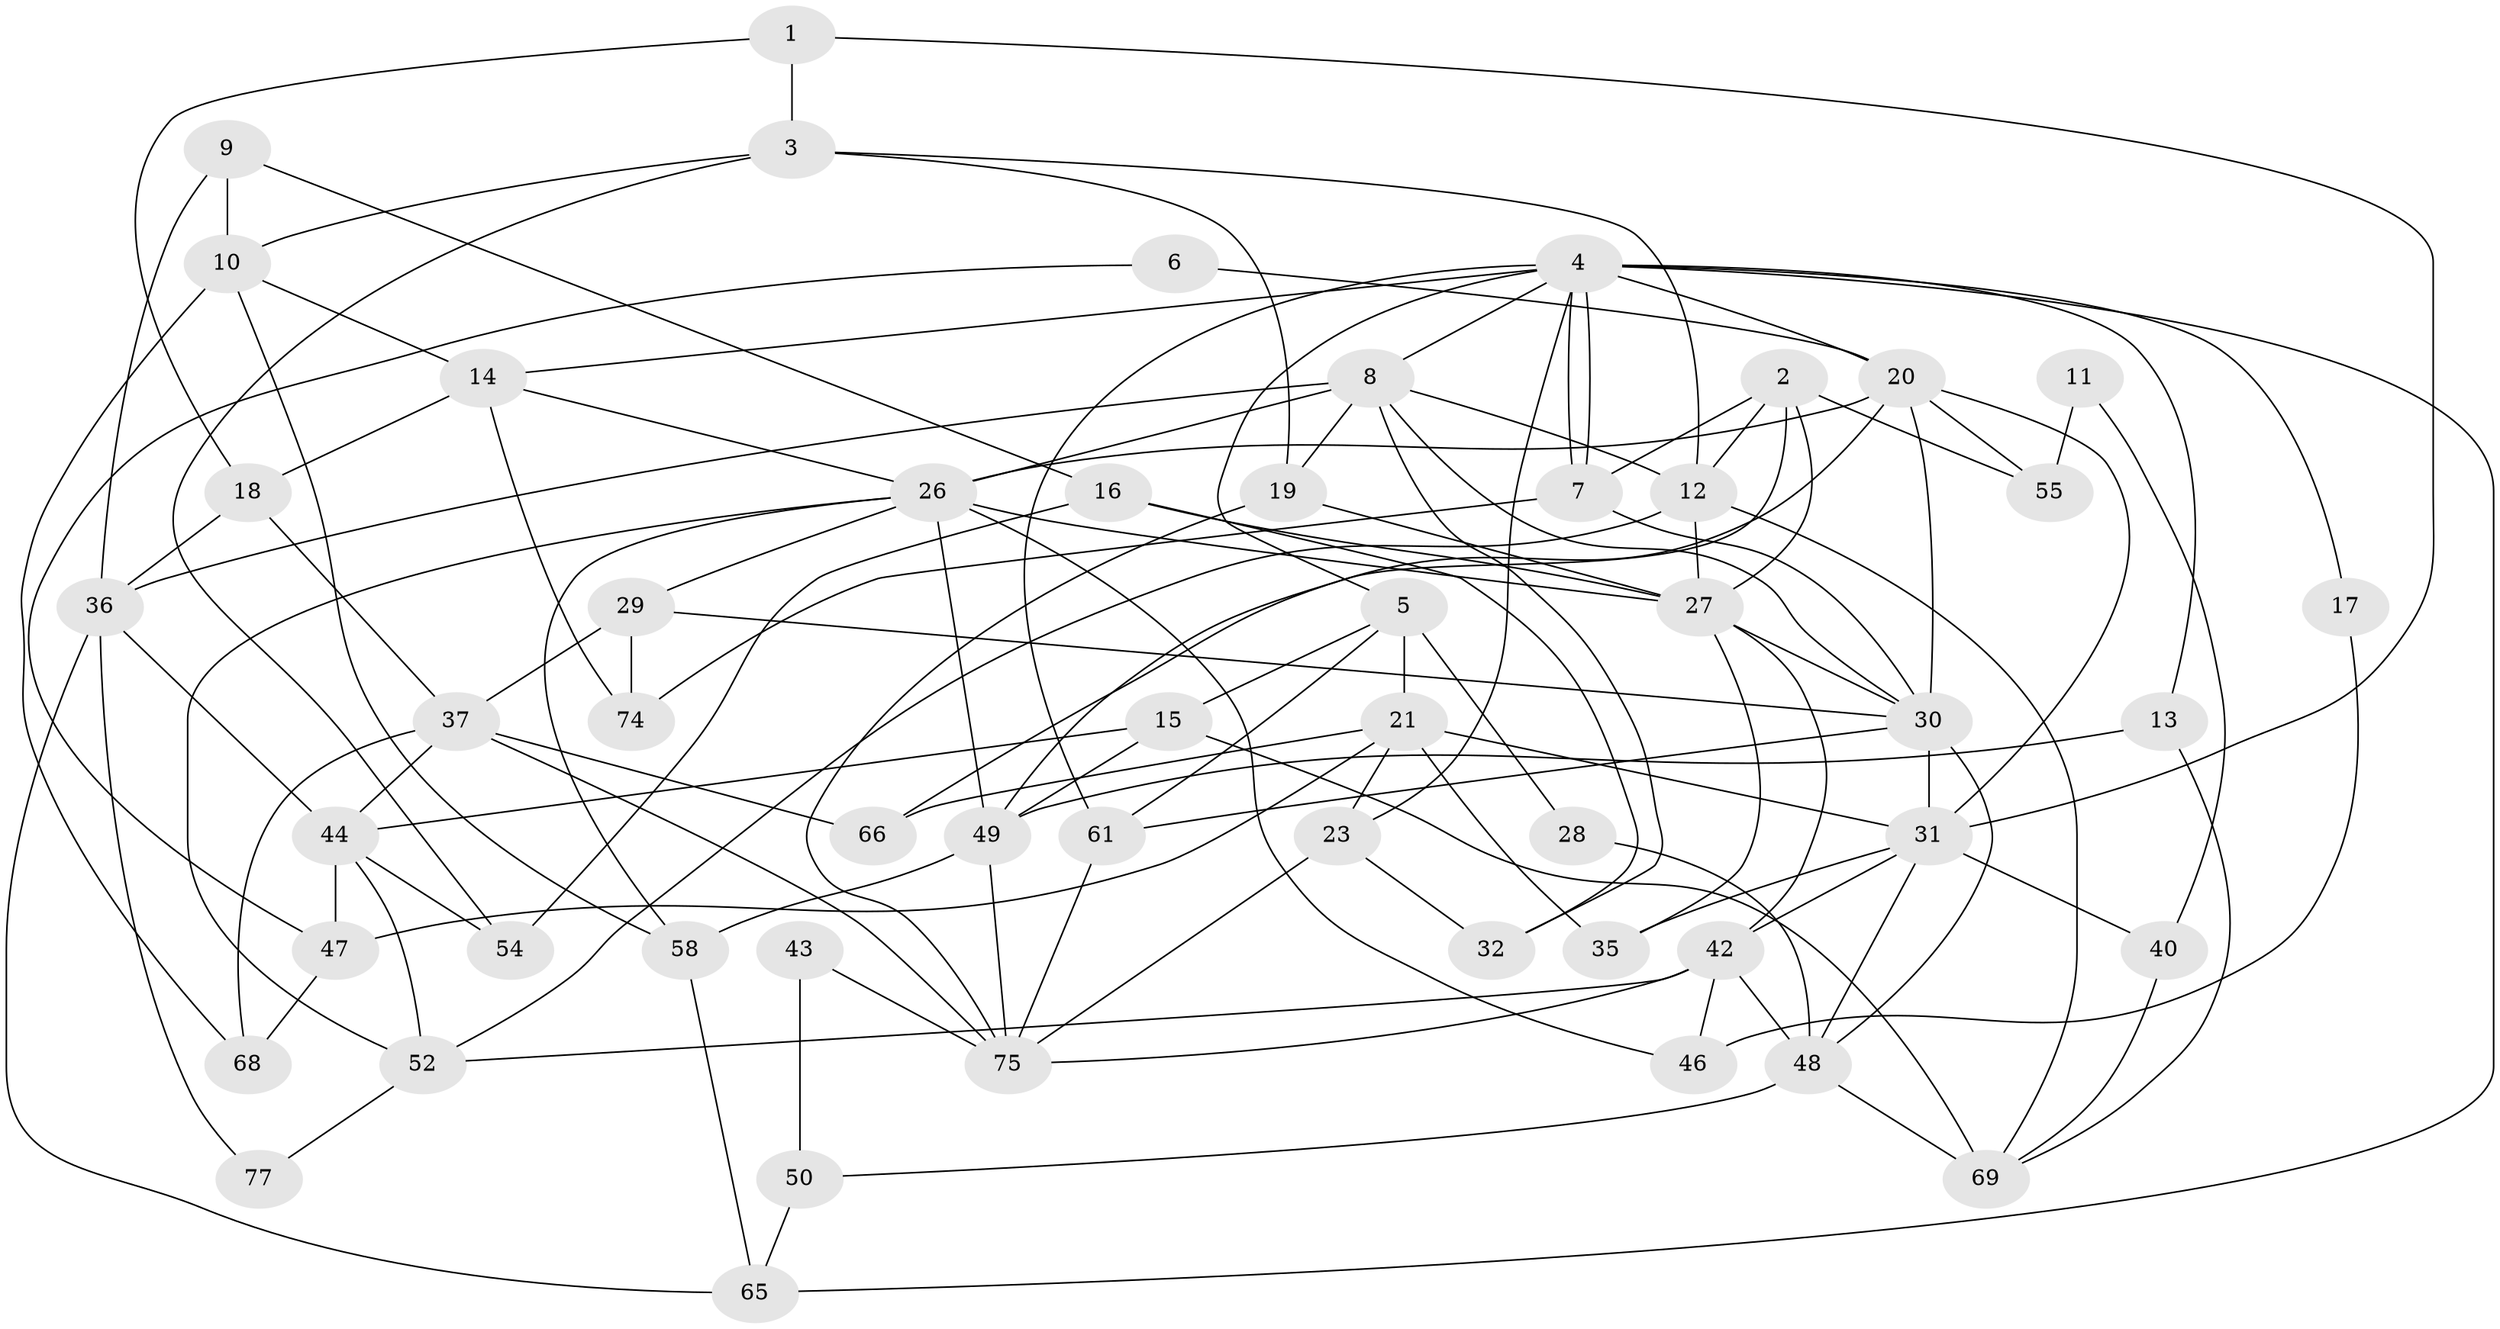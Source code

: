 // original degree distribution, {3: 0.2727272727272727, 4: 0.3116883116883117, 9: 0.012987012987012988, 2: 0.12987012987012986, 5: 0.12987012987012986, 6: 0.09090909090909091, 7: 0.05194805194805195}
// Generated by graph-tools (version 1.1) at 2025/11/02/27/25 16:11:23]
// undirected, 53 vertices, 122 edges
graph export_dot {
graph [start="1"]
  node [color=gray90,style=filled];
  1;
  2 [super="+24"];
  3 [super="+51"];
  4 [super="+70"];
  5 [super="+57"];
  6;
  7 [super="+63"];
  8 [super="+64"];
  9;
  10 [super="+41"];
  11;
  12;
  13;
  14 [super="+72"];
  15 [super="+62"];
  16;
  17;
  18;
  19 [super="+22"];
  20 [super="+59"];
  21 [super="+45"];
  23 [super="+25"];
  26 [super="+39"];
  27 [super="+53"];
  28;
  29 [super="+60"];
  30 [super="+34"];
  31 [super="+33"];
  32;
  35;
  36 [super="+38"];
  37;
  40;
  42;
  43;
  44 [super="+67"];
  46;
  47;
  48 [super="+56"];
  49 [super="+71"];
  50;
  52;
  54;
  55 [super="+73"];
  58;
  61;
  65;
  66;
  68;
  69 [super="+76"];
  74;
  75;
  77;
  1 -- 31;
  1 -- 18;
  1 -- 3;
  2 -- 12;
  2 -- 7;
  2 -- 55 [weight=2];
  2 -- 49;
  2 -- 27;
  3 -- 12;
  3 -- 54;
  3 -- 19;
  3 -- 10;
  4 -- 7;
  4 -- 7;
  4 -- 23;
  4 -- 8;
  4 -- 13;
  4 -- 20;
  4 -- 61;
  4 -- 5;
  4 -- 65;
  4 -- 17;
  4 -- 14;
  5 -- 15;
  5 -- 28;
  5 -- 61;
  5 -- 21;
  6 -- 47;
  6 -- 20;
  7 -- 74;
  7 -- 30;
  8 -- 26;
  8 -- 32;
  8 -- 36;
  8 -- 12;
  8 -- 30;
  8 -- 19;
  9 -- 16;
  9 -- 36;
  9 -- 10;
  10 -- 14;
  10 -- 58;
  10 -- 68;
  11 -- 40;
  11 -- 55;
  12 -- 52;
  12 -- 69;
  12 -- 27;
  13 -- 69;
  13 -- 49;
  14 -- 74;
  14 -- 26;
  14 -- 18;
  15 -- 49;
  15 -- 69;
  15 -- 44;
  16 -- 32;
  16 -- 54;
  16 -- 27;
  17 -- 46;
  18 -- 37;
  18 -- 36;
  19 -- 27;
  19 -- 75;
  20 -- 55;
  20 -- 66;
  20 -- 26;
  20 -- 30;
  20 -- 31;
  21 -- 31;
  21 -- 66 [weight=2];
  21 -- 23;
  21 -- 35;
  21 -- 47;
  23 -- 75;
  23 -- 32;
  26 -- 29;
  26 -- 49;
  26 -- 46;
  26 -- 58;
  26 -- 52;
  26 -- 27;
  27 -- 42;
  27 -- 30;
  27 -- 35;
  28 -- 48;
  29 -- 37;
  29 -- 30;
  29 -- 74;
  30 -- 61;
  30 -- 31;
  30 -- 48;
  31 -- 42;
  31 -- 35;
  31 -- 40;
  31 -- 48;
  36 -- 65;
  36 -- 77;
  36 -- 44;
  37 -- 66;
  37 -- 68;
  37 -- 75;
  37 -- 44;
  40 -- 69;
  42 -- 52;
  42 -- 75;
  42 -- 46;
  42 -- 48;
  43 -- 75;
  43 -- 50;
  44 -- 47;
  44 -- 52;
  44 -- 54;
  47 -- 68;
  48 -- 50;
  48 -- 69 [weight=2];
  49 -- 58;
  49 -- 75;
  50 -- 65;
  52 -- 77;
  58 -- 65;
  61 -- 75;
}
